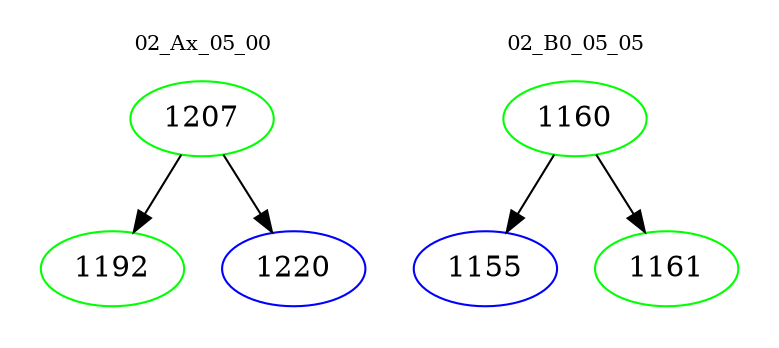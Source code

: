 digraph{
subgraph cluster_0 {
color = white
label = "02_Ax_05_00";
fontsize=10;
T0_1207 [label="1207", color="green"]
T0_1207 -> T0_1192 [color="black"]
T0_1192 [label="1192", color="green"]
T0_1207 -> T0_1220 [color="black"]
T0_1220 [label="1220", color="blue"]
}
subgraph cluster_1 {
color = white
label = "02_B0_05_05";
fontsize=10;
T1_1160 [label="1160", color="green"]
T1_1160 -> T1_1155 [color="black"]
T1_1155 [label="1155", color="blue"]
T1_1160 -> T1_1161 [color="black"]
T1_1161 [label="1161", color="green"]
}
}
